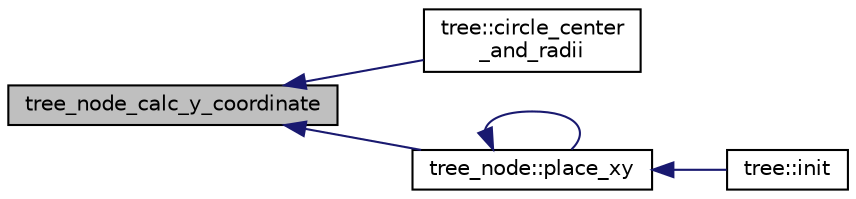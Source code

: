 digraph "tree_node_calc_y_coordinate"
{
  edge [fontname="Helvetica",fontsize="10",labelfontname="Helvetica",labelfontsize="10"];
  node [fontname="Helvetica",fontsize="10",shape=record];
  rankdir="LR";
  Node1053 [label="tree_node_calc_y_coordinate",height=0.2,width=0.4,color="black", fillcolor="grey75", style="filled", fontcolor="black"];
  Node1053 -> Node1054 [dir="back",color="midnightblue",fontsize="10",style="solid",fontname="Helvetica"];
  Node1054 [label="tree::circle_center\l_and_radii",height=0.2,width=0.4,color="black", fillcolor="white", style="filled",URL="$d4/d4d/classtree.html#a7e620dd9ceb89eefd92150538a59a584"];
  Node1053 -> Node1055 [dir="back",color="midnightblue",fontsize="10",style="solid",fontname="Helvetica"];
  Node1055 [label="tree_node::place_xy",height=0.2,width=0.4,color="black", fillcolor="white", style="filled",URL="$df/dbf/classtree__node.html#a1229c03fa683790dcaed74831d9ceb81"];
  Node1055 -> Node1056 [dir="back",color="midnightblue",fontsize="10",style="solid",fontname="Helvetica"];
  Node1056 [label="tree::init",height=0.2,width=0.4,color="black", fillcolor="white", style="filled",URL="$d4/d4d/classtree.html#ab4ab2c30e56a517dd960e5d5af2038ca"];
  Node1055 -> Node1055 [dir="back",color="midnightblue",fontsize="10",style="solid",fontname="Helvetica"];
}
